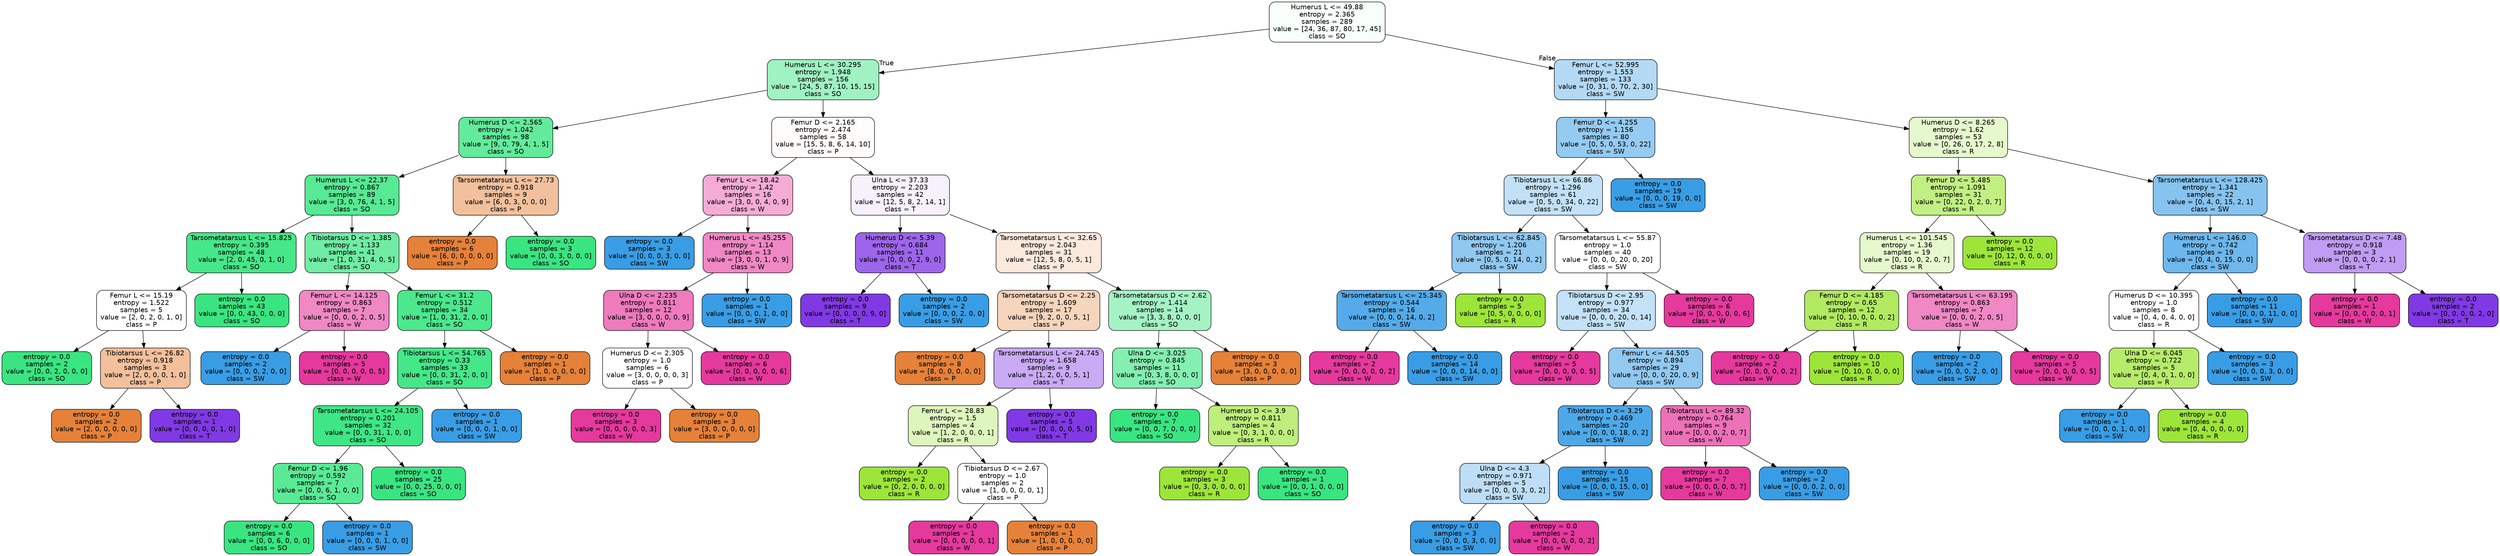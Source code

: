 digraph Tree {
node [shape=box, style="filled, rounded", color="black", fontname=helvetica] ;
edge [fontname=helvetica] ;
0 [label="Humerus L <= 49.88\nentropy = 2.365\nsamples = 289\nvalue = [24, 36, 87, 80, 17, 45]\nclass = SO", fillcolor="#39e58109"] ;
1 [label="Humerus L <= 30.295\nentropy = 1.948\nsamples = 156\nvalue = [24, 5, 87, 10, 15, 15]\nclass = SO", fillcolor="#39e5817a"] ;
0 -> 1 [labeldistance=2.5, labelangle=45, headlabel="True"] ;
2 [label="Humerus D <= 2.565\nentropy = 1.042\nsamples = 98\nvalue = [9, 0, 79, 4, 1, 5]\nclass = SO", fillcolor="#39e581c9"] ;
1 -> 2 ;
3 [label="Humerus L <= 22.37\nentropy = 0.867\nsamples = 89\nvalue = [3, 0, 76, 4, 1, 5]\nclass = SO", fillcolor="#39e581d8"] ;
2 -> 3 ;
4 [label="Tarsometatarsus L <= 15.825\nentropy = 0.395\nsamples = 48\nvalue = [2, 0, 45, 0, 1, 0]\nclass = SO", fillcolor="#39e581ee"] ;
3 -> 4 ;
5 [label="Femur L <= 15.19\nentropy = 1.522\nsamples = 5\nvalue = [2, 0, 2, 0, 1, 0]\nclass = P", fillcolor="#e5813900"] ;
4 -> 5 ;
6 [label="entropy = 0.0\nsamples = 2\nvalue = [0, 0, 2, 0, 0, 0]\nclass = SO", fillcolor="#39e581ff"] ;
5 -> 6 ;
7 [label="Tibiotarsus L <= 26.82\nentropy = 0.918\nsamples = 3\nvalue = [2, 0, 0, 0, 1, 0]\nclass = P", fillcolor="#e581397f"] ;
5 -> 7 ;
8 [label="entropy = 0.0\nsamples = 2\nvalue = [2, 0, 0, 0, 0, 0]\nclass = P", fillcolor="#e58139ff"] ;
7 -> 8 ;
9 [label="entropy = 0.0\nsamples = 1\nvalue = [0, 0, 0, 0, 1, 0]\nclass = T", fillcolor="#8139e5ff"] ;
7 -> 9 ;
10 [label="entropy = 0.0\nsamples = 43\nvalue = [0, 0, 43, 0, 0, 0]\nclass = SO", fillcolor="#39e581ff"] ;
4 -> 10 ;
11 [label="Tibiotarsus D <= 1.385\nentropy = 1.133\nsamples = 41\nvalue = [1, 0, 31, 4, 0, 5]\nclass = SO", fillcolor="#39e581b8"] ;
3 -> 11 ;
12 [label="Femur L <= 14.125\nentropy = 0.863\nsamples = 7\nvalue = [0, 0, 0, 2, 0, 5]\nclass = W", fillcolor="#e5399d99"] ;
11 -> 12 ;
13 [label="entropy = 0.0\nsamples = 2\nvalue = [0, 0, 0, 2, 0, 0]\nclass = SW", fillcolor="#399de5ff"] ;
12 -> 13 ;
14 [label="entropy = 0.0\nsamples = 5\nvalue = [0, 0, 0, 0, 0, 5]\nclass = W", fillcolor="#e5399dff"] ;
12 -> 14 ;
15 [label="Femur L <= 31.2\nentropy = 0.512\nsamples = 34\nvalue = [1, 0, 31, 2, 0, 0]\nclass = SO", fillcolor="#39e581e7"] ;
11 -> 15 ;
16 [label="Tibiotarsus L <= 54.765\nentropy = 0.33\nsamples = 33\nvalue = [0, 0, 31, 2, 0, 0]\nclass = SO", fillcolor="#39e581ef"] ;
15 -> 16 ;
17 [label="Tarsometatarsus L <= 24.105\nentropy = 0.201\nsamples = 32\nvalue = [0, 0, 31, 1, 0, 0]\nclass = SO", fillcolor="#39e581f7"] ;
16 -> 17 ;
18 [label="Femur D <= 1.96\nentropy = 0.592\nsamples = 7\nvalue = [0, 0, 6, 1, 0, 0]\nclass = SO", fillcolor="#39e581d4"] ;
17 -> 18 ;
19 [label="entropy = 0.0\nsamples = 6\nvalue = [0, 0, 6, 0, 0, 0]\nclass = SO", fillcolor="#39e581ff"] ;
18 -> 19 ;
20 [label="entropy = 0.0\nsamples = 1\nvalue = [0, 0, 0, 1, 0, 0]\nclass = SW", fillcolor="#399de5ff"] ;
18 -> 20 ;
21 [label="entropy = 0.0\nsamples = 25\nvalue = [0, 0, 25, 0, 0, 0]\nclass = SO", fillcolor="#39e581ff"] ;
17 -> 21 ;
22 [label="entropy = 0.0\nsamples = 1\nvalue = [0, 0, 0, 1, 0, 0]\nclass = SW", fillcolor="#399de5ff"] ;
16 -> 22 ;
23 [label="entropy = 0.0\nsamples = 1\nvalue = [1, 0, 0, 0, 0, 0]\nclass = P", fillcolor="#e58139ff"] ;
15 -> 23 ;
24 [label="Tarsometatarsus L <= 27.73\nentropy = 0.918\nsamples = 9\nvalue = [6, 0, 3, 0, 0, 0]\nclass = P", fillcolor="#e581397f"] ;
2 -> 24 ;
25 [label="entropy = 0.0\nsamples = 6\nvalue = [6, 0, 0, 0, 0, 0]\nclass = P", fillcolor="#e58139ff"] ;
24 -> 25 ;
26 [label="entropy = 0.0\nsamples = 3\nvalue = [0, 0, 3, 0, 0, 0]\nclass = SO", fillcolor="#39e581ff"] ;
24 -> 26 ;
27 [label="Femur D <= 2.165\nentropy = 2.474\nsamples = 58\nvalue = [15, 5, 8, 6, 14, 10]\nclass = P", fillcolor="#e5813906"] ;
1 -> 27 ;
28 [label="Femur L <= 18.42\nentropy = 1.42\nsamples = 16\nvalue = [3, 0, 0, 4, 0, 9]\nclass = W", fillcolor="#e5399d6a"] ;
27 -> 28 ;
29 [label="entropy = 0.0\nsamples = 3\nvalue = [0, 0, 0, 3, 0, 0]\nclass = SW", fillcolor="#399de5ff"] ;
28 -> 29 ;
30 [label="Humerus L <= 45.255\nentropy = 1.14\nsamples = 13\nvalue = [3, 0, 0, 1, 0, 9]\nclass = W", fillcolor="#e5399d99"] ;
28 -> 30 ;
31 [label="Ulna D <= 2.235\nentropy = 0.811\nsamples = 12\nvalue = [3, 0, 0, 0, 0, 9]\nclass = W", fillcolor="#e5399daa"] ;
30 -> 31 ;
32 [label="Humerus D <= 2.305\nentropy = 1.0\nsamples = 6\nvalue = [3, 0, 0, 0, 0, 3]\nclass = P", fillcolor="#e5813900"] ;
31 -> 32 ;
33 [label="entropy = 0.0\nsamples = 3\nvalue = [0, 0, 0, 0, 0, 3]\nclass = W", fillcolor="#e5399dff"] ;
32 -> 33 ;
34 [label="entropy = 0.0\nsamples = 3\nvalue = [3, 0, 0, 0, 0, 0]\nclass = P", fillcolor="#e58139ff"] ;
32 -> 34 ;
35 [label="entropy = 0.0\nsamples = 6\nvalue = [0, 0, 0, 0, 0, 6]\nclass = W", fillcolor="#e5399dff"] ;
31 -> 35 ;
36 [label="entropy = 0.0\nsamples = 1\nvalue = [0, 0, 0, 1, 0, 0]\nclass = SW", fillcolor="#399de5ff"] ;
30 -> 36 ;
37 [label="Ulna L <= 37.33\nentropy = 2.203\nsamples = 42\nvalue = [12, 5, 8, 2, 14, 1]\nclass = T", fillcolor="#8139e511"] ;
27 -> 37 ;
38 [label="Humerus D <= 5.39\nentropy = 0.684\nsamples = 11\nvalue = [0, 0, 0, 2, 9, 0]\nclass = T", fillcolor="#8139e5c6"] ;
37 -> 38 ;
39 [label="entropy = 0.0\nsamples = 9\nvalue = [0, 0, 0, 0, 9, 0]\nclass = T", fillcolor="#8139e5ff"] ;
38 -> 39 ;
40 [label="entropy = 0.0\nsamples = 2\nvalue = [0, 0, 0, 2, 0, 0]\nclass = SW", fillcolor="#399de5ff"] ;
38 -> 40 ;
41 [label="Tarsometatarsus L <= 32.65\nentropy = 2.043\nsamples = 31\nvalue = [12, 5, 8, 0, 5, 1]\nclass = P", fillcolor="#e581392c"] ;
37 -> 41 ;
42 [label="Tarsometatarsus D <= 2.25\nentropy = 1.609\nsamples = 17\nvalue = [9, 2, 0, 0, 5, 1]\nclass = P", fillcolor="#e5813955"] ;
41 -> 42 ;
43 [label="entropy = 0.0\nsamples = 8\nvalue = [8, 0, 0, 0, 0, 0]\nclass = P", fillcolor="#e58139ff"] ;
42 -> 43 ;
44 [label="Tarsometatarsus L <= 24.745\nentropy = 1.658\nsamples = 9\nvalue = [1, 2, 0, 0, 5, 1]\nclass = T", fillcolor="#8139e56d"] ;
42 -> 44 ;
45 [label="Femur L <= 28.83\nentropy = 1.5\nsamples = 4\nvalue = [1, 2, 0, 0, 0, 1]\nclass = R", fillcolor="#9de53955"] ;
44 -> 45 ;
46 [label="entropy = 0.0\nsamples = 2\nvalue = [0, 2, 0, 0, 0, 0]\nclass = R", fillcolor="#9de539ff"] ;
45 -> 46 ;
47 [label="Tibiotarsus D <= 2.67\nentropy = 1.0\nsamples = 2\nvalue = [1, 0, 0, 0, 0, 1]\nclass = P", fillcolor="#e5813900"] ;
45 -> 47 ;
48 [label="entropy = 0.0\nsamples = 1\nvalue = [0, 0, 0, 0, 0, 1]\nclass = W", fillcolor="#e5399dff"] ;
47 -> 48 ;
49 [label="entropy = 0.0\nsamples = 1\nvalue = [1, 0, 0, 0, 0, 0]\nclass = P", fillcolor="#e58139ff"] ;
47 -> 49 ;
50 [label="entropy = 0.0\nsamples = 5\nvalue = [0, 0, 0, 0, 5, 0]\nclass = T", fillcolor="#8139e5ff"] ;
44 -> 50 ;
51 [label="Tarsometatarsus D <= 2.62\nentropy = 1.414\nsamples = 14\nvalue = [3, 3, 8, 0, 0, 0]\nclass = SO", fillcolor="#39e58174"] ;
41 -> 51 ;
52 [label="Ulna D <= 3.025\nentropy = 0.845\nsamples = 11\nvalue = [0, 3, 8, 0, 0, 0]\nclass = SO", fillcolor="#39e5819f"] ;
51 -> 52 ;
53 [label="entropy = 0.0\nsamples = 7\nvalue = [0, 0, 7, 0, 0, 0]\nclass = SO", fillcolor="#39e581ff"] ;
52 -> 53 ;
54 [label="Humerus D <= 3.9\nentropy = 0.811\nsamples = 4\nvalue = [0, 3, 1, 0, 0, 0]\nclass = R", fillcolor="#9de539aa"] ;
52 -> 54 ;
55 [label="entropy = 0.0\nsamples = 3\nvalue = [0, 3, 0, 0, 0, 0]\nclass = R", fillcolor="#9de539ff"] ;
54 -> 55 ;
56 [label="entropy = 0.0\nsamples = 1\nvalue = [0, 0, 1, 0, 0, 0]\nclass = SO", fillcolor="#39e581ff"] ;
54 -> 56 ;
57 [label="entropy = 0.0\nsamples = 3\nvalue = [3, 0, 0, 0, 0, 0]\nclass = P", fillcolor="#e58139ff"] ;
51 -> 57 ;
58 [label="Femur L <= 52.995\nentropy = 1.553\nsamples = 133\nvalue = [0, 31, 0, 70, 2, 30]\nclass = SW", fillcolor="#399de561"] ;
0 -> 58 [labeldistance=2.5, labelangle=-45, headlabel="False"] ;
59 [label="Femur D <= 4.255\nentropy = 1.156\nsamples = 80\nvalue = [0, 5, 0, 53, 0, 22]\nclass = SW", fillcolor="#399de588"] ;
58 -> 59 ;
60 [label="Tibiotarsus L <= 66.86\nentropy = 1.296\nsamples = 61\nvalue = [0, 5, 0, 34, 0, 22]\nclass = SW", fillcolor="#399de54e"] ;
59 -> 60 ;
61 [label="Tibiotarsus L <= 62.845\nentropy = 1.206\nsamples = 21\nvalue = [0, 5, 0, 14, 0, 2]\nclass = SW", fillcolor="#399de58f"] ;
60 -> 61 ;
62 [label="Tarsometatarsus L <= 25.345\nentropy = 0.544\nsamples = 16\nvalue = [0, 0, 0, 14, 0, 2]\nclass = SW", fillcolor="#399de5db"] ;
61 -> 62 ;
63 [label="entropy = 0.0\nsamples = 2\nvalue = [0, 0, 0, 0, 0, 2]\nclass = W", fillcolor="#e5399dff"] ;
62 -> 63 ;
64 [label="entropy = 0.0\nsamples = 14\nvalue = [0, 0, 0, 14, 0, 0]\nclass = SW", fillcolor="#399de5ff"] ;
62 -> 64 ;
65 [label="entropy = 0.0\nsamples = 5\nvalue = [0, 5, 0, 0, 0, 0]\nclass = R", fillcolor="#9de539ff"] ;
61 -> 65 ;
66 [label="Tarsometatarsus L <= 55.87\nentropy = 1.0\nsamples = 40\nvalue = [0, 0, 0, 20, 0, 20]\nclass = SW", fillcolor="#399de500"] ;
60 -> 66 ;
67 [label="Tibiotarsus D <= 2.95\nentropy = 0.977\nsamples = 34\nvalue = [0, 0, 0, 20, 0, 14]\nclass = SW", fillcolor="#399de54d"] ;
66 -> 67 ;
68 [label="entropy = 0.0\nsamples = 5\nvalue = [0, 0, 0, 0, 0, 5]\nclass = W", fillcolor="#e5399dff"] ;
67 -> 68 ;
69 [label="Femur L <= 44.505\nentropy = 0.894\nsamples = 29\nvalue = [0, 0, 0, 20, 0, 9]\nclass = SW", fillcolor="#399de58c"] ;
67 -> 69 ;
70 [label="Tibiotarsus D <= 3.29\nentropy = 0.469\nsamples = 20\nvalue = [0, 0, 0, 18, 0, 2]\nclass = SW", fillcolor="#399de5e3"] ;
69 -> 70 ;
71 [label="Ulna D <= 4.3\nentropy = 0.971\nsamples = 5\nvalue = [0, 0, 0, 3, 0, 2]\nclass = SW", fillcolor="#399de555"] ;
70 -> 71 ;
72 [label="entropy = 0.0\nsamples = 3\nvalue = [0, 0, 0, 3, 0, 0]\nclass = SW", fillcolor="#399de5ff"] ;
71 -> 72 ;
73 [label="entropy = 0.0\nsamples = 2\nvalue = [0, 0, 0, 0, 0, 2]\nclass = W", fillcolor="#e5399dff"] ;
71 -> 73 ;
74 [label="entropy = 0.0\nsamples = 15\nvalue = [0, 0, 0, 15, 0, 0]\nclass = SW", fillcolor="#399de5ff"] ;
70 -> 74 ;
75 [label="Tibiotarsus L <= 89.32\nentropy = 0.764\nsamples = 9\nvalue = [0, 0, 0, 2, 0, 7]\nclass = W", fillcolor="#e5399db6"] ;
69 -> 75 ;
76 [label="entropy = 0.0\nsamples = 7\nvalue = [0, 0, 0, 0, 0, 7]\nclass = W", fillcolor="#e5399dff"] ;
75 -> 76 ;
77 [label="entropy = 0.0\nsamples = 2\nvalue = [0, 0, 0, 2, 0, 0]\nclass = SW", fillcolor="#399de5ff"] ;
75 -> 77 ;
78 [label="entropy = 0.0\nsamples = 6\nvalue = [0, 0, 0, 0, 0, 6]\nclass = W", fillcolor="#e5399dff"] ;
66 -> 78 ;
79 [label="entropy = 0.0\nsamples = 19\nvalue = [0, 0, 0, 19, 0, 0]\nclass = SW", fillcolor="#399de5ff"] ;
59 -> 79 ;
80 [label="Humerus D <= 8.265\nentropy = 1.62\nsamples = 53\nvalue = [0, 26, 0, 17, 2, 8]\nclass = R", fillcolor="#9de53940"] ;
58 -> 80 ;
81 [label="Femur D <= 5.485\nentropy = 1.091\nsamples = 31\nvalue = [0, 22, 0, 2, 0, 7]\nclass = R", fillcolor="#9de5399f"] ;
80 -> 81 ;
82 [label="Humerus L <= 101.545\nentropy = 1.36\nsamples = 19\nvalue = [0, 10, 0, 2, 0, 7]\nclass = R", fillcolor="#9de53940"] ;
81 -> 82 ;
83 [label="Femur D <= 4.185\nentropy = 0.65\nsamples = 12\nvalue = [0, 10, 0, 0, 0, 2]\nclass = R", fillcolor="#9de539cc"] ;
82 -> 83 ;
84 [label="entropy = 0.0\nsamples = 2\nvalue = [0, 0, 0, 0, 0, 2]\nclass = W", fillcolor="#e5399dff"] ;
83 -> 84 ;
85 [label="entropy = 0.0\nsamples = 10\nvalue = [0, 10, 0, 0, 0, 0]\nclass = R", fillcolor="#9de539ff"] ;
83 -> 85 ;
86 [label="Tarsometatarsus L <= 63.195\nentropy = 0.863\nsamples = 7\nvalue = [0, 0, 0, 2, 0, 5]\nclass = W", fillcolor="#e5399d99"] ;
82 -> 86 ;
87 [label="entropy = 0.0\nsamples = 2\nvalue = [0, 0, 0, 2, 0, 0]\nclass = SW", fillcolor="#399de5ff"] ;
86 -> 87 ;
88 [label="entropy = 0.0\nsamples = 5\nvalue = [0, 0, 0, 0, 0, 5]\nclass = W", fillcolor="#e5399dff"] ;
86 -> 88 ;
89 [label="entropy = 0.0\nsamples = 12\nvalue = [0, 12, 0, 0, 0, 0]\nclass = R", fillcolor="#9de539ff"] ;
81 -> 89 ;
90 [label="Tarsometatarsus L <= 128.425\nentropy = 1.341\nsamples = 22\nvalue = [0, 4, 0, 15, 2, 1]\nclass = SW", fillcolor="#399de59c"] ;
80 -> 90 ;
91 [label="Humerus L <= 146.0\nentropy = 0.742\nsamples = 19\nvalue = [0, 4, 0, 15, 0, 0]\nclass = SW", fillcolor="#399de5bb"] ;
90 -> 91 ;
92 [label="Humerus D <= 10.395\nentropy = 1.0\nsamples = 8\nvalue = [0, 4, 0, 4, 0, 0]\nclass = R", fillcolor="#9de53900"] ;
91 -> 92 ;
93 [label="Ulna D <= 6.045\nentropy = 0.722\nsamples = 5\nvalue = [0, 4, 0, 1, 0, 0]\nclass = R", fillcolor="#9de539bf"] ;
92 -> 93 ;
94 [label="entropy = 0.0\nsamples = 1\nvalue = [0, 0, 0, 1, 0, 0]\nclass = SW", fillcolor="#399de5ff"] ;
93 -> 94 ;
95 [label="entropy = 0.0\nsamples = 4\nvalue = [0, 4, 0, 0, 0, 0]\nclass = R", fillcolor="#9de539ff"] ;
93 -> 95 ;
96 [label="entropy = 0.0\nsamples = 3\nvalue = [0, 0, 0, 3, 0, 0]\nclass = SW", fillcolor="#399de5ff"] ;
92 -> 96 ;
97 [label="entropy = 0.0\nsamples = 11\nvalue = [0, 0, 0, 11, 0, 0]\nclass = SW", fillcolor="#399de5ff"] ;
91 -> 97 ;
98 [label="Tarsometatarsus D <= 7.48\nentropy = 0.918\nsamples = 3\nvalue = [0, 0, 0, 0, 2, 1]\nclass = T", fillcolor="#8139e57f"] ;
90 -> 98 ;
99 [label="entropy = 0.0\nsamples = 1\nvalue = [0, 0, 0, 0, 0, 1]\nclass = W", fillcolor="#e5399dff"] ;
98 -> 99 ;
100 [label="entropy = 0.0\nsamples = 2\nvalue = [0, 0, 0, 0, 2, 0]\nclass = T", fillcolor="#8139e5ff"] ;
98 -> 100 ;
}